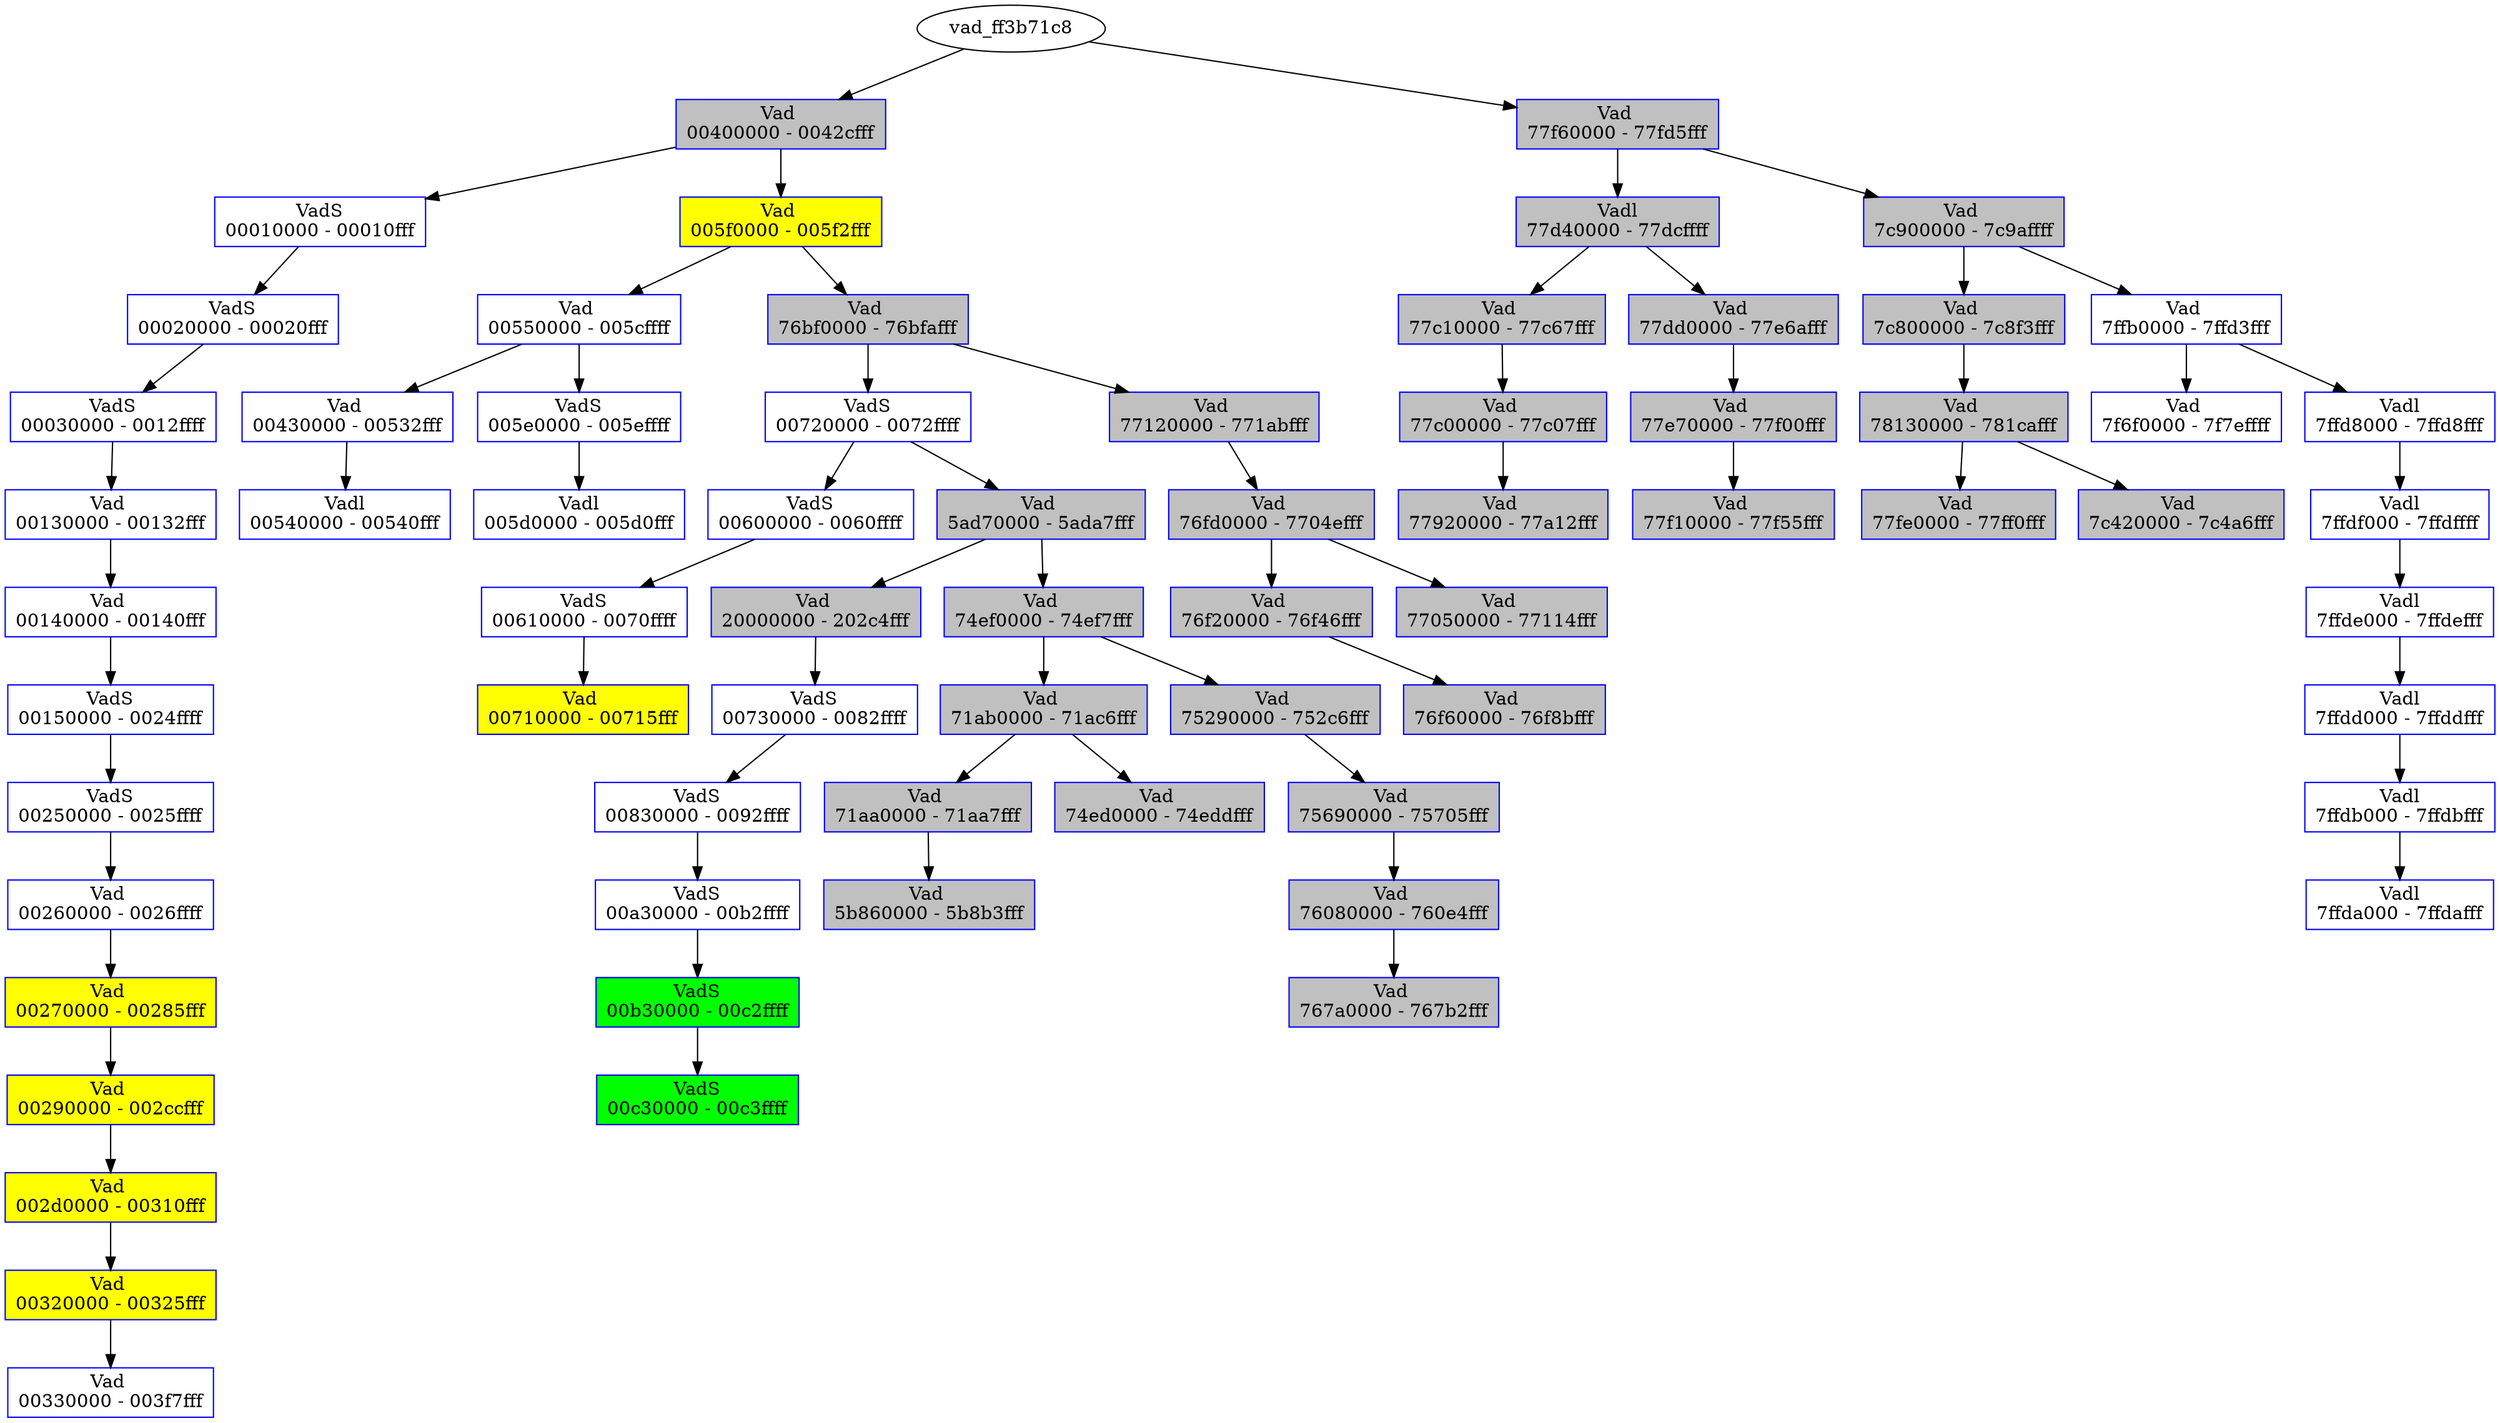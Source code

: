 /* Pid:   1788 */
digraph processtree {
graph [rankdir = "TB"];
vad_ff3b71c8 -> vad_ff207640
vad_ff207640 [label = "{ Vad \n00400000 - 0042cfff }"shape = "record" color = "blue" style = "filled" fillcolor = "gray"];
vad_ff207640 -> vad_ff2788b8
vad_ff2788b8 [label = "{ VadS\n00010000 - 00010fff }"shape = "record" color = "blue" style = "filled" fillcolor = "white"];
vad_ff2788b8 -> vad_ff278568
vad_ff278568 [label = "{ VadS\n00020000 - 00020fff }"shape = "record" color = "blue" style = "filled" fillcolor = "white"];
vad_ff278568 -> vad_ff279628
vad_ff279628 [label = "{ VadS\n00030000 - 0012ffff }"shape = "record" color = "blue" style = "filled" fillcolor = "white"];
vad_ff279628 -> vad_ff1fd1a8
vad_ff1fd1a8 [label = "{ Vad \n00130000 - 00132fff }"shape = "record" color = "blue" style = "filled" fillcolor = "white"];
vad_ff1fd1a8 -> vad_ff20f2c0
vad_ff20f2c0 [label = "{ Vad \n00140000 - 00140fff }"shape = "record" color = "blue" style = "filled" fillcolor = "white"];
vad_ff20f2c0 -> vad_ff3606f8
vad_ff3606f8 [label = "{ VadS\n00150000 - 0024ffff }"shape = "record" color = "blue" style = "filled" fillcolor = "white"];
vad_ff3606f8 -> vad_80ef8c90
vad_80ef8c90 [label = "{ VadS\n00250000 - 0025ffff }"shape = "record" color = "blue" style = "filled" fillcolor = "white"];
vad_80ef8c90 -> vad_ff15a550
vad_ff15a550 [label = "{ Vad \n00260000 - 0026ffff }"shape = "record" color = "blue" style = "filled" fillcolor = "white"];
vad_ff15a550 -> vad_ff2a02e0
vad_ff2a02e0 [label = "{ Vad \n00270000 - 00285fff }"shape = "record" color = "blue" style = "filled" fillcolor = "yellow"];
vad_ff2a02e0 -> vad_ff2a02b0
vad_ff2a02b0 [label = "{ Vad \n00290000 - 002ccfff }"shape = "record" color = "blue" style = "filled" fillcolor = "yellow"];
vad_ff2a02b0 -> vad_ff2a01d0
vad_ff2a01d0 [label = "{ Vad \n002d0000 - 00310fff }"shape = "record" color = "blue" style = "filled" fillcolor = "yellow"];
vad_ff2a01d0 -> vad_ff2a01a0
vad_ff2a01a0 [label = "{ Vad \n00320000 - 00325fff }"shape = "record" color = "blue" style = "filled" fillcolor = "yellow"];
vad_ff2a01a0 -> vad_ff22d3b0
vad_ff22d3b0 [label = "{ Vad \n00330000 - 003f7fff }"shape = "record" color = "blue" style = "filled" fillcolor = "white"];
vad_ff207640 -> vad_ff3b9c18
vad_ff3b9c18 [label = "{ Vad \n005f0000 - 005f2fff }"shape = "record" color = "blue" style = "filled" fillcolor = "yellow"];
vad_ff3b9c18 -> vad_ff3beb60
vad_ff3beb60 [label = "{ Vad \n00550000 - 005cffff }"shape = "record" color = "blue" style = "filled" fillcolor = "white"];
vad_ff3beb60 -> vad_ff3b9b40
vad_ff3b9b40 [label = "{ Vad \n00430000 - 00532fff }"shape = "record" color = "blue" style = "filled" fillcolor = "white"];
vad_ff3b9b40 -> vad_81002638
vad_81002638 [label = "{ Vadl\n00540000 - 00540fff }"shape = "record" color = "blue" style = "filled" fillcolor = "white"];
vad_ff3beb60 -> vad_80f53a80
vad_80f53a80 [label = "{ VadS\n005e0000 - 005effff }"shape = "record" color = "blue" style = "filled" fillcolor = "white"];
vad_80f53a80 -> vad_ff3c7670
vad_ff3c7670 [label = "{ Vadl\n005d0000 - 005d0fff }"shape = "record" color = "blue" style = "filled" fillcolor = "white"];
vad_ff3b9c18 -> vad_ff3c0750
vad_ff3c0750 [label = "{ Vad \n76bf0000 - 76bfafff }"shape = "record" color = "blue" style = "filled" fillcolor = "gray"];
vad_ff3c0750 -> vad_ff21aad0
vad_ff21aad0 [label = "{ VadS\n00720000 - 0072ffff }"shape = "record" color = "blue" style = "filled" fillcolor = "white"];
vad_ff21aad0 -> vad_80fadde0
vad_80fadde0 [label = "{ VadS\n00600000 - 0060ffff }"shape = "record" color = "blue" style = "filled" fillcolor = "white"];
vad_80fadde0 -> vad_ff21f1a8
vad_ff21f1a8 [label = "{ VadS\n00610000 - 0070ffff }"shape = "record" color = "blue" style = "filled" fillcolor = "white"];
vad_ff21f1a8 -> vad_ff149f70
vad_ff149f70 [label = "{ Vad \n00710000 - 00715fff }"shape = "record" color = "blue" style = "filled" fillcolor = "yellow"];
vad_ff21aad0 -> vad_ff3b0c10
vad_ff3b0c10 [label = "{ Vad \n5ad70000 - 5ada7fff }"shape = "record" color = "blue" style = "filled" fillcolor = "gray"];
vad_ff3b0c10 -> vad_ff252af0
vad_ff252af0 [label = "{ Vad \n20000000 - 202c4fff }"shape = "record" color = "blue" style = "filled" fillcolor = "gray"];
vad_ff252af0 -> vad_ff2107b0
vad_ff2107b0 [label = "{ VadS\n00730000 - 0082ffff }"shape = "record" color = "blue" style = "filled" fillcolor = "white"];
vad_ff2107b0 -> vad_ff1e1438
vad_ff1e1438 [label = "{ VadS\n00830000 - 0092ffff }"shape = "record" color = "blue" style = "filled" fillcolor = "white"];
vad_ff1e1438 -> vad_ff20d420
vad_ff20d420 [label = "{ VadS\n00a30000 - 00b2ffff }"shape = "record" color = "blue" style = "filled" fillcolor = "white"];
vad_ff20d420 -> vad_ff1344c0
vad_ff1344c0 [label = "{ VadS\n00b30000 - 00c2ffff }"shape = "record" color = "blue" style = "filled" fillcolor = "green"];
vad_ff1344c0 -> vad_80fce288
vad_80fce288 [label = "{ VadS\n00c30000 - 00c3ffff }"shape = "record" color = "blue" style = "filled" fillcolor = "green"];
vad_ff3b0c10 -> vad_ff149f40
vad_ff149f40 [label = "{ Vad \n74ef0000 - 74ef7fff }"shape = "record" color = "blue" style = "filled" fillcolor = "gray"];
vad_ff149f40 -> vad_ff149ee0
vad_ff149ee0 [label = "{ Vad \n71ab0000 - 71ac6fff }"shape = "record" color = "blue" style = "filled" fillcolor = "gray"];
vad_ff149ee0 -> vad_ff149eb0
vad_ff149eb0 [label = "{ Vad \n71aa0000 - 71aa7fff }"shape = "record" color = "blue" style = "filled" fillcolor = "gray"];
vad_ff149eb0 -> vad_ff142fd8
vad_ff142fd8 [label = "{ Vad \n5b860000 - 5b8b3fff }"shape = "record" color = "blue" style = "filled" fillcolor = "gray"];
vad_ff149ee0 -> vad_ff2292f0
vad_ff2292f0 [label = "{ Vad \n74ed0000 - 74eddfff }"shape = "record" color = "blue" style = "filled" fillcolor = "gray"];
vad_ff149f40 -> vad_ff149f10
vad_ff149f10 [label = "{ Vad \n75290000 - 752c6fff }"shape = "record" color = "blue" style = "filled" fillcolor = "gray"];
vad_ff149f10 -> vad_ff23dd18
vad_ff23dd18 [label = "{ Vad \n75690000 - 75705fff }"shape = "record" color = "blue" style = "filled" fillcolor = "gray"];
vad_ff23dd18 -> vad_ff23dce8
vad_ff23dce8 [label = "{ Vad \n76080000 - 760e4fff }"shape = "record" color = "blue" style = "filled" fillcolor = "gray"];
vad_ff23dce8 -> vad_ff23dcb8
vad_ff23dcb8 [label = "{ Vad \n767a0000 - 767b2fff }"shape = "record" color = "blue" style = "filled" fillcolor = "gray"];
vad_ff3c0750 -> vad_ff3a2cf8
vad_ff3a2cf8 [label = "{ Vad \n77120000 - 771abfff }"shape = "record" color = "blue" style = "filled" fillcolor = "gray"];
vad_ff3a2cf8 -> vad_ff157658
vad_ff157658 [label = "{ Vad \n76fd0000 - 7704efff }"shape = "record" color = "blue" style = "filled" fillcolor = "gray"];
vad_ff157658 -> vad_ff23dc88
vad_ff23dc88 [label = "{ Vad \n76f20000 - 76f46fff }"shape = "record" color = "blue" style = "filled" fillcolor = "gray"];
vad_ff23dc88 -> vad_ff142008
vad_ff142008 [label = "{ Vad \n76f60000 - 76f8bfff }"shape = "record" color = "blue" style = "filled" fillcolor = "gray"];
vad_ff157658 -> vad_80fd0e30
vad_80fd0e30 [label = "{ Vad \n77050000 - 77114fff }"shape = "record" color = "blue" style = "filled" fillcolor = "gray"];
vad_ff3b71c8 -> vad_ff2a0138
vad_ff2a0138 [label = "{ Vad \n77f60000 - 77fd5fff }"shape = "record" color = "blue" style = "filled" fillcolor = "gray"];
vad_ff2a0138 -> vad_80f30280
vad_80f30280 [label = "{ Vadl\n77d40000 - 77dcffff }"shape = "record" color = "blue" style = "filled" fillcolor = "gray"];
vad_80f30280 -> vad_ff1545f0
vad_ff1545f0 [label = "{ Vad \n77c10000 - 77c67fff }"shape = "record" color = "blue" style = "filled" fillcolor = "gray"];
vad_ff1545f0 -> vad_80faa268
vad_80faa268 [label = "{ Vad \n77c00000 - 77c07fff }"shape = "record" color = "blue" style = "filled" fillcolor = "gray"];
vad_80faa268 -> vad_ff3bf508
vad_ff3bf508 [label = "{ Vad \n77920000 - 77a12fff }"shape = "record" color = "blue" style = "filled" fillcolor = "gray"];
vad_80f30280 -> vad_ff2a0108
vad_ff2a0108 [label = "{ Vad \n77dd0000 - 77e6afff }"shape = "record" color = "blue" style = "filled" fillcolor = "gray"];
vad_ff2a0108 -> vad_ff154680
vad_ff154680 [label = "{ Vad \n77e70000 - 77f00fff }"shape = "record" color = "blue" style = "filled" fillcolor = "gray"];
vad_ff154680 -> vad_ff154650
vad_ff154650 [label = "{ Vad \n77f10000 - 77f55fff }"shape = "record" color = "blue" style = "filled" fillcolor = "gray"];
vad_ff2a0138 -> vad_ff1fd208
vad_ff1fd208 [label = "{ Vad \n7c900000 - 7c9affff }"shape = "record" color = "blue" style = "filled" fillcolor = "gray"];
vad_ff1fd208 -> vad_ff1fd9c8
vad_ff1fd9c8 [label = "{ Vad \n7c800000 - 7c8f3fff }"shape = "record" color = "blue" style = "filled" fillcolor = "gray"];
vad_ff1fd9c8 -> vad_ff3c0ca8
vad_ff3c0ca8 [label = "{ Vad \n78130000 - 781cafff }"shape = "record" color = "blue" style = "filled" fillcolor = "gray"];
vad_ff3c0ca8 -> vad_ff142fa8
vad_ff142fa8 [label = "{ Vad \n77fe0000 - 77ff0fff }"shape = "record" color = "blue" style = "filled" fillcolor = "gray"];
vad_ff3c0ca8 -> vad_ff3c0f40
vad_ff3c0f40 [label = "{ Vad \n7c420000 - 7c4a6fff }"shape = "record" color = "blue" style = "filled" fillcolor = "gray"];
vad_ff1fd208 -> vad_ff1fd1d8
vad_ff1fd1d8 [label = "{ Vad \n7ffb0000 - 7ffd3fff }"shape = "record" color = "blue" style = "filled" fillcolor = "white"];
vad_ff1fd1d8 -> vad_ff2a0340
vad_ff2a0340 [label = "{ Vad \n7f6f0000 - 7f7effff }"shape = "record" color = "blue" style = "filled" fillcolor = "white"];
vad_ff1fd1d8 -> vad_ff203240
vad_ff203240 [label = "{ Vadl\n7ffd8000 - 7ffd8fff }"shape = "record" color = "blue" style = "filled" fillcolor = "white"];
vad_ff203240 -> vad_ff203200
vad_ff203200 [label = "{ Vadl\n7ffdf000 - 7ffdffff }"shape = "record" color = "blue" style = "filled" fillcolor = "white"];
vad_ff203200 -> vad_ff24fad0
vad_ff24fad0 [label = "{ Vadl\n7ffde000 - 7ffdefff }"shape = "record" color = "blue" style = "filled" fillcolor = "white"];
vad_ff24fad0 -> vad_ff149b88
vad_ff149b88 [label = "{ Vadl\n7ffdd000 - 7ffddfff }"shape = "record" color = "blue" style = "filled" fillcolor = "white"];
vad_ff149b88 -> vad_ff229320
vad_ff229320 [label = "{ Vadl\n7ffdb000 - 7ffdbfff }"shape = "record" color = "blue" style = "filled" fillcolor = "white"];
vad_ff229320 -> vad_ff1435f8
vad_ff1435f8 [label = "{ Vadl\n7ffda000 - 7ffdafff }"shape = "record" color = "blue" style = "filled" fillcolor = "white"];
}
